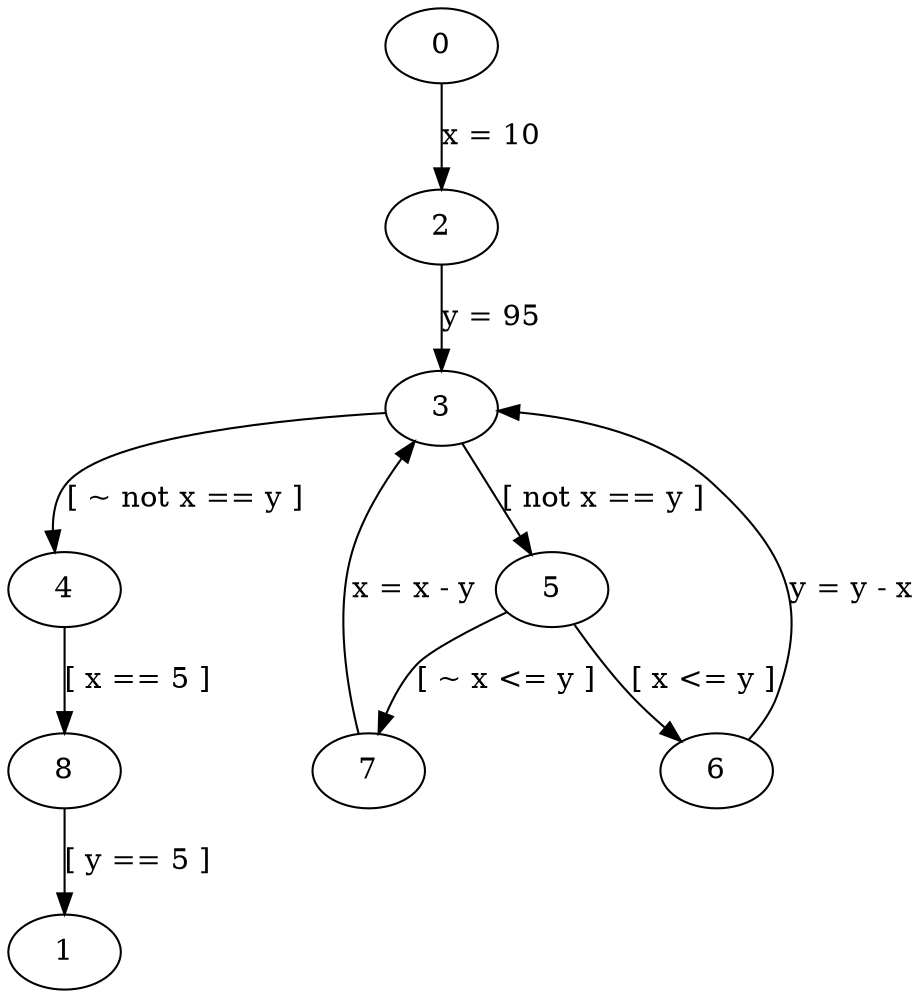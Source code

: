  digraph G {
0 -> 2[label= "x = 10"]
2 -> 3[label= "y = 95"]
3 -> 4[label= "[ ~ not x == y ]"]
3 -> 5[label= "[ not x == y ]"]
5 -> 6[label= "[ x <= y ]"]
5 -> 7[label= "[ ~ x <= y ]"]
6 -> 3[label= "y = y - x"]
7 -> 3[label= "x = x - y"]
4 -> 8[label= "[ x == 5 ]"]
8 -> 1[label= "[ y == 5 ]"]
}
